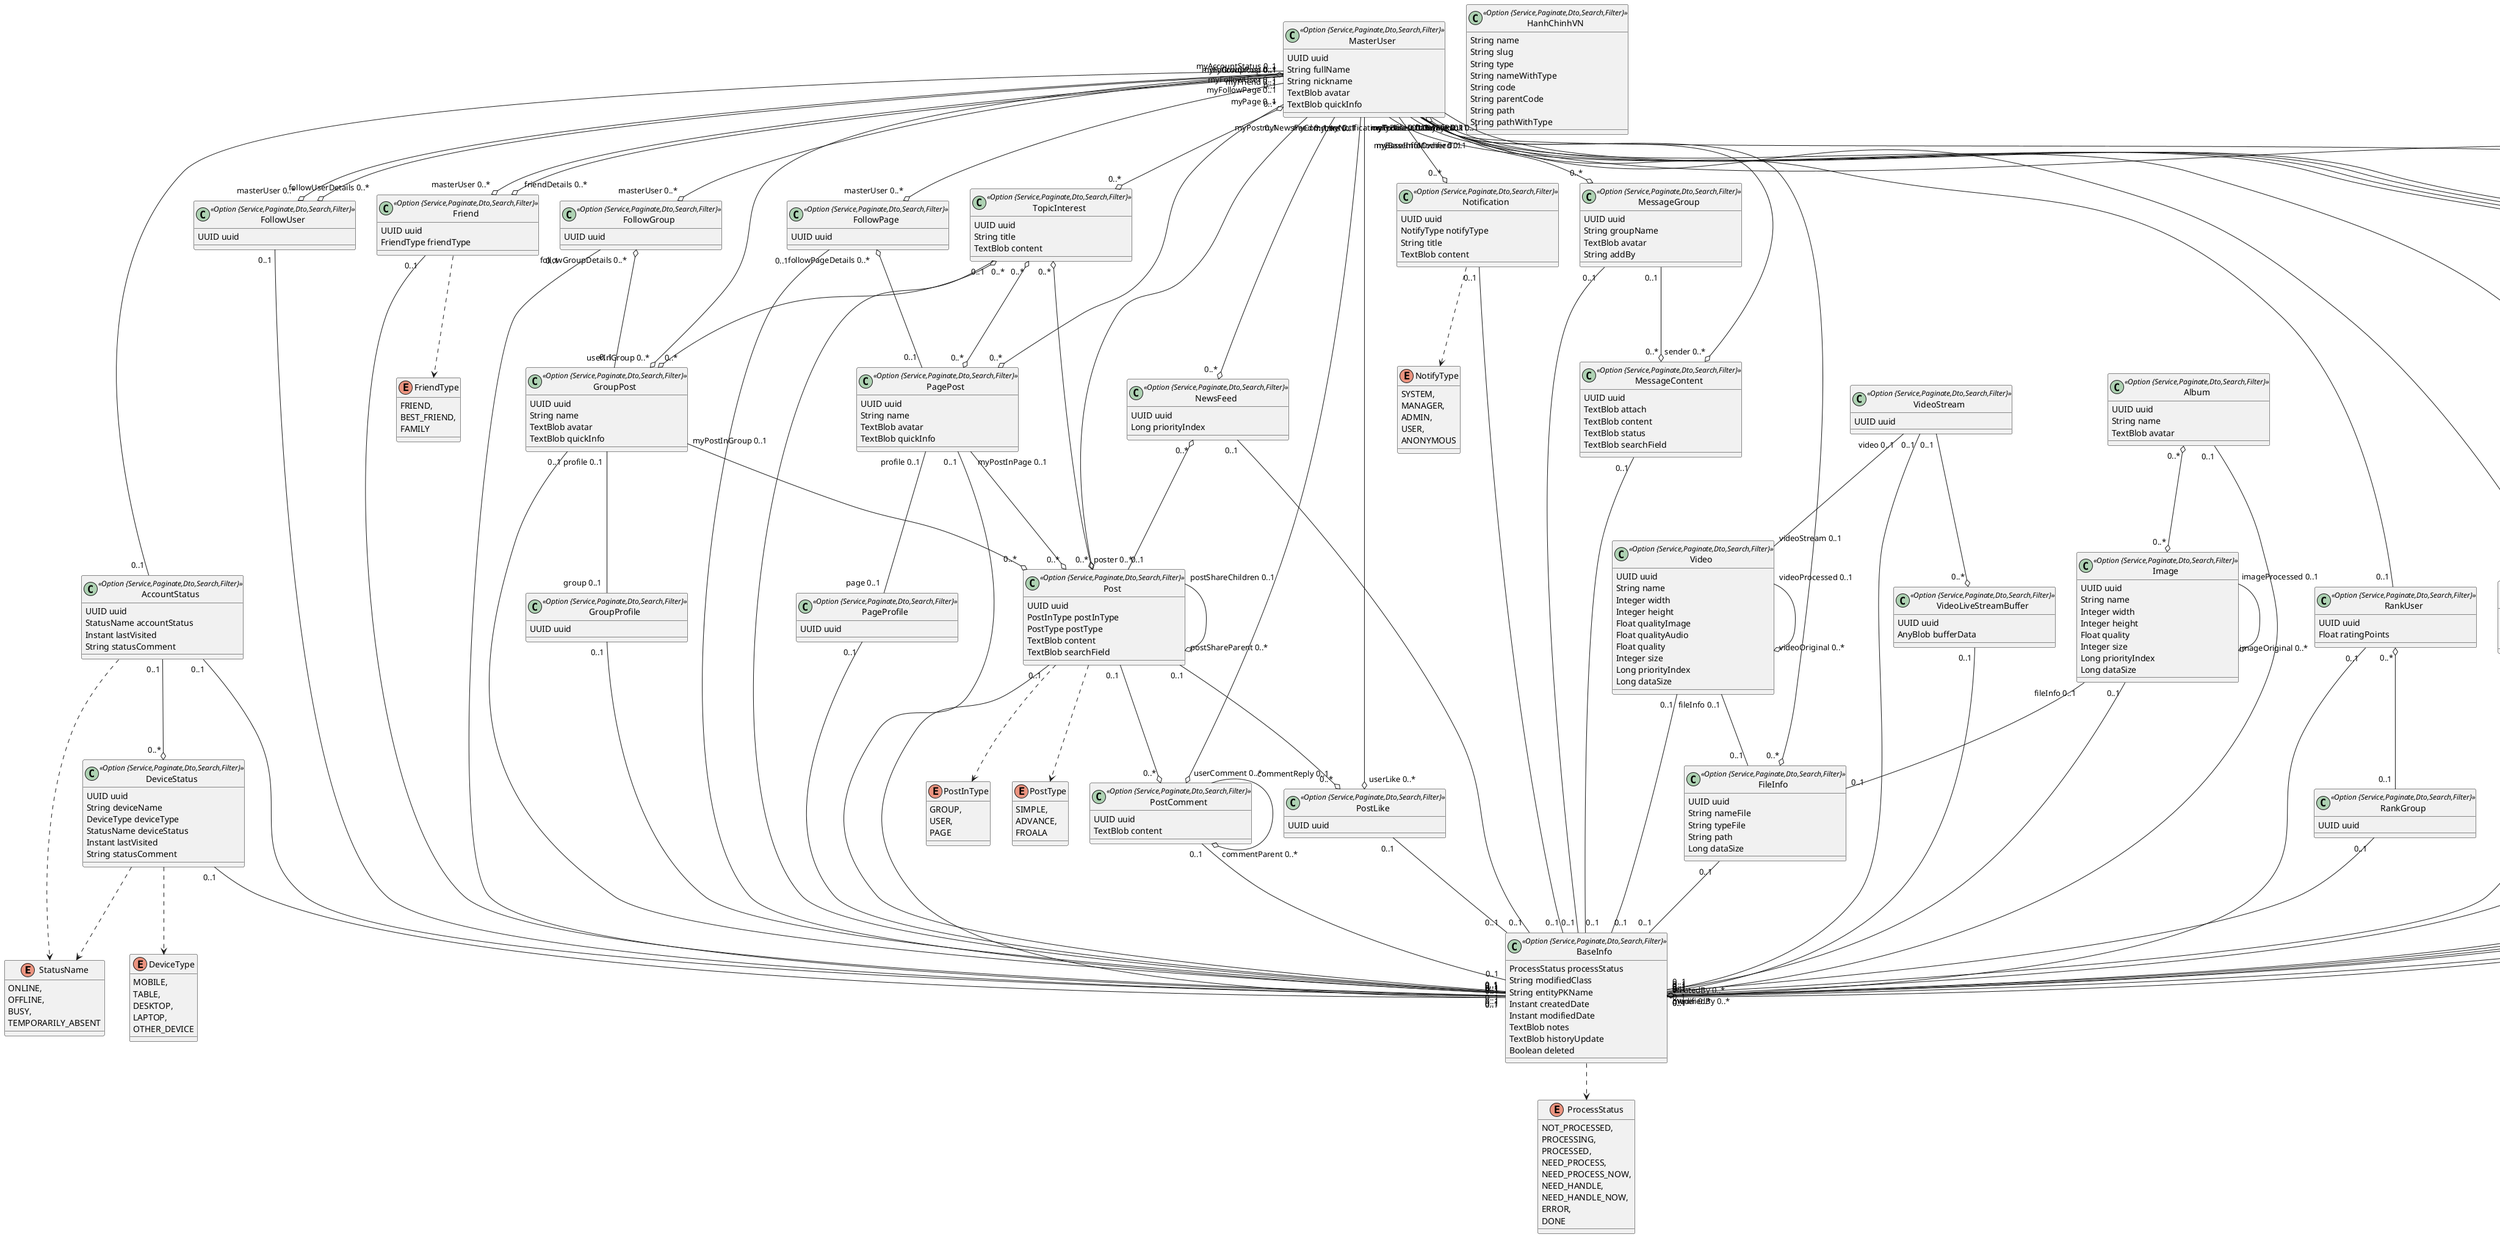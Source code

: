 @startuml
	!pragma syntax class
	enum StatusName {
		ONLINE, 
		OFFLINE, 
		BUSY, 
		TEMPORARILY_ABSENT 
	}
	enum DeviceType {
		MOBILE, 
		TABLE, 
		DESKTOP, 
		LAPTOP, 
		OTHER_DEVICE 
	}
	enum NotifyType {
		SYSTEM, 
		MANAGER, 
		ADMIN, 
		USER, 
		ANONYMOUS 
	}
	enum PostInType {
		GROUP, 
		USER, 
		PAGE 
	}
	enum PostType {
		SIMPLE, 
		ADVANCE, 
		FROALA 
	}
	enum FriendType {
		FRIEND, 
		BEST_FRIEND, 
		FAMILY 
	}
	enum ProcessStatus {
		NOT_PROCESSED, 
		PROCESSING, 
		PROCESSED, 
		NEED_PROCESS, 
		NEED_PROCESS_NOW, 
		NEED_HANDLE, 
		NEED_HANDLE_NOW, 
		ERROR, 
		DONE 
	}
	enum EventType {
		DAY, 
		MONTH, 
		YEAR, 
		ONLY_ONE 
	}
	class HanhChinhVN <<Option {Service,Paginate,Dto,Search,Filter}>> {
		String name
		String slug
		String type
		String nameWithType
		String code
		String parentCode
		String path
		String pathWithType
	}
	class MasterUser <<Option {Service,Paginate,Dto,Search,Filter}>> {
		UUID uuid
		String fullName
		String nickname
		TextBlob avatar
		TextBlob quickInfo
	}
	class UserProfile <<Option {Service,Paginate,Dto,Search,Filter}>> {
		UUID uuid
		TextBlob work
		TextBlob education
		TextBlob placesLived
		TextBlob contactInfo
		TextBlob webSocialLinks
		TextBlob basicInfo
		TextBlob relationshipInfo
		TextBlob family
		TextBlob detailAbout
		TextBlob lifeEvents
		TextBlob hobbies
		TextBlob featured
	}
	class AccountStatus <<Option {Service,Paginate,Dto,Search,Filter}>> {
		UUID uuid
		StatusName accountStatus
		Instant lastVisited
		String statusComment
	}
	AccountStatus ..> StatusName
	class Album <<Option {Service,Paginate,Dto,Search,Filter}>> {
		UUID uuid
		String name
		TextBlob avatar
	}
	class DeviceStatus <<Option {Service,Paginate,Dto,Search,Filter}>> {
		UUID uuid
		String deviceName
		DeviceType deviceType
		StatusName deviceStatus
		Instant lastVisited
		String statusComment
	}
	DeviceStatus ..> DeviceType
	DeviceStatus ..> StatusName
	class Event <<Option {Service,Paginate,Dto,Search,Filter}>> {
		UUID uuid
		String title
		TextBlob avatar
		TextBlob content
		EventType type
		TextBlob description
		Instant startTime
		Instant endTime
		String tagLine
		TextBlob imageCollection
		TextBlob videoCollection
	}
	Event ..> EventType
	class Friend <<Option {Service,Paginate,Dto,Search,Filter}>> {
		UUID uuid
		FriendType friendType
	}
	Friend ..> FriendType
	class FollowUser <<Option {Service,Paginate,Dto,Search,Filter}>> {
		UUID uuid
	}
	class FollowGroup <<Option {Service,Paginate,Dto,Search,Filter}>> {
		UUID uuid
	}
	class FollowPage <<Option {Service,Paginate,Dto,Search,Filter}>> {
		UUID uuid
	}
	class FileInfo <<Option {Service,Paginate,Dto,Search,Filter}>> {
		UUID uuid
		String nameFile
		String typeFile
		String path
		Long dataSize
	}
	class GroupPost <<Option {Service,Paginate,Dto,Search,Filter}>> {
		UUID uuid
		String name
		TextBlob avatar
		TextBlob quickInfo
	}
	class GroupProfile <<Option {Service,Paginate,Dto,Search,Filter}>> {
		UUID uuid
	}
	class Image <<Option {Service,Paginate,Dto,Search,Filter}>> {
		UUID uuid
		String name
		Integer width
		Integer height
		Float quality
		Integer size
		Long priorityIndex
		Long dataSize
	}
	class NewsFeed <<Option {Service,Paginate,Dto,Search,Filter}>> {
		UUID uuid
		Long priorityIndex
	}
	class Notification <<Option {Service,Paginate,Dto,Search,Filter}>> {
		UUID uuid
		NotifyType notifyType
		String title
		TextBlob content
	}
	Notification ..> NotifyType
	class MessageGroup <<Option {Service,Paginate,Dto,Search,Filter}>> {
		UUID uuid
		String groupName
		TextBlob avatar
		String addBy
	}
	class MessageContent <<Option {Service,Paginate,Dto,Search,Filter}>> {
		UUID uuid
		TextBlob attach
		TextBlob content
		TextBlob status
		TextBlob searchField
	}
	class PagePost <<Option {Service,Paginate,Dto,Search,Filter}>> {
		UUID uuid
		String name
		TextBlob avatar
		TextBlob quickInfo
	}
	class PageProfile <<Option {Service,Paginate,Dto,Search,Filter}>> {
		UUID uuid
	}
	class Post <<Option {Service,Paginate,Dto,Search,Filter}>> {
		UUID uuid
		PostInType postInType
		PostType postType
		TextBlob content
		TextBlob searchField
	}
	Post ..> PostInType
	Post ..> PostType
	class PostComment <<Option {Service,Paginate,Dto,Search,Filter}>> {
		UUID uuid
		TextBlob content
	}
	class PostLike <<Option {Service,Paginate,Dto,Search,Filter}>> {
		UUID uuid
	}
	class RankUser <<Option {Service,Paginate,Dto,Search,Filter}>> {
		UUID uuid
		Float ratingPoints
	}
	class RankGroup <<Option {Service,Paginate,Dto,Search,Filter}>> {
		UUID uuid
	}
	class Video <<Option {Service,Paginate,Dto,Search,Filter}>> {
		UUID uuid
		String name
		Integer width
		Integer height
		Float qualityImage
		Float qualityAudio
		Float quality
		Integer size
		Long priorityIndex
		Long dataSize
	}
	class VideoStream <<Option {Service,Paginate,Dto,Search,Filter}>> {
		UUID uuid
	}
	class VideoLiveStreamBuffer <<Option {Service,Paginate,Dto,Search,Filter}>> {
		UUID uuid
		AnyBlob bufferData
	}
	class TopicInterest <<Option {Service,Paginate,Dto,Search,Filter}>> {
		UUID uuid
		String title
		TextBlob content
	}
	class TodoList <<Option {Service,Paginate,Dto,Search,Filter}>> {
		UUID uuid
		String title
		TextBlob content
	}
	GroupPost  "profile 0..1 " -- "group 0..1 "  GroupProfile
	PagePost  "profile 0..1 " -- "page 0..1 "  PageProfile
	VideoStream  "video 0..1 " -- "videoStream 0..1 "  Video
	Image  "fileInfo 0..1 " -- "0..1 "  FileInfo
	Video  "fileInfo 0..1 " -- "0..1 "  FileInfo
	FollowGroup  "followGroupDetails 0..* " o-- "0..1 "  GroupPost
	FollowPage  "followPageDetails 0..* " o-- "0..1 "  PagePost
	NewsFeed  "0..* " o-- "0..1 "  Post
	RankUser  "0..* " o-- "0..1 "  RankGroup
	AccountStatus  "0..1 " --o "0..* "  DeviceStatus
	GroupPost  "myPostInGroup 0..1 " --o "0..* "  Post
	PagePost  "myPostInPage 0..1 " --o "0..* "  Post
	MessageGroup  "0..1 " --o "0..* "  MessageContent
	Image  "imageProcessed 0..1 " --o "imageOriginal 0..* "  Image
	Video  "videoProcessed 0..1 " --o "videoOriginal 0..* "  Video
	Post  "0..1 " --o "0..* "  PostComment
	Post  "0..1 " --o "0..* "  PostLike
	Post  "postShareChildren 0..1 " --o "postShareParent 0..* "  Post
	PostComment  "commentReply 0..1 " --o "commentParent 0..* "  PostComment
	VideoStream  "0..1 " --o "0..* "  VideoLiveStreamBuffer
	Album  "0..* " o--o "0..* "  Image
	TopicInterest  "0..* " o--o "0..* "  Post
	TopicInterest  "0..* " o--o "0..* "  PagePost
	TopicInterest  "0..* " o--o "0..* "  GroupPost
	MasterUser  "0..1 " -- "0..1 "  User
	MasterUser  "myProfile 0..1 " -- "0..1 "  UserProfile
	MasterUser  "myAccountStatus 0..1 " -- "0..1 "  AccountStatus
	MasterUser  "myRank 0..1 " -- "0..1 "  RankUser
	MasterUser  "myPage 0..1 " --o "0..* "  PagePost
	MasterUser  "myFile 0..1 " --o "0..* "  FileInfo
	MasterUser  "myNotification 0..1 " --o "0..* "  Notification
	MasterUser  "myFriend 0..1 " --o "masterUser 0..* "  Friend
	MasterUser  "myFollowUser 0..1 " --o "masterUser 0..* "  FollowUser
	MasterUser  "myFollowGroup 0..1 " --o "masterUser 0..* "  FollowGroup
	MasterUser  "myFollowPage 0..1 " --o "masterUser 0..* "  FollowPage
	MasterUser  "myNewsFeed 0..1 " --o "0..* "  NewsFeed
	MasterUser  "myTodoList 0..1 " --o "0..* "  TodoList
	MasterUser  "myPost 0..1 " --o "poster 0..* "  Post
	MasterUser  "myBaseInfoCreated 0..1 " --o "createdBy 0..* "  BaseInfo
	MasterUser  "myBaseInfoModified 0..1 " --o "modifiedBy 0..* "  BaseInfo
	MasterUser  "myBaseInfoOwner 0..1 " --o "owner 0..* "  BaseInfo
	MasterUser  "0..1 " --o "0..* "  Permission
	Friend  "friendDetails 0..* " o-- "0..1 "  MasterUser
	FollowUser  "followUserDetails 0..* " o-- "0..1 "  MasterUser
	MessageContent  "sender 0..* " o-- "0..1 "  MasterUser
	PostLike  "userLike 0..* " o-- "myLike 0..1 "  MasterUser
	PostComment  "userComment 0..* " o-- "myComment 0..1 "  MasterUser
	MasterUser  "myGroupPost 0..* " o--o "userInGroup 0..* "  GroupPost
	MasterUser  "0..* " o--o "0..* "  MessageGroup
	MasterUser  "0..* " o--o "0..* "  TopicInterest
	class Permission <<Option {Service,Paginate,Dto,Search,Filter}>> {
		Boolean read
		Boolean write
		Boolean share
		Boolean delete
		Boolean add
		Integer level
	}
	class BaseInfo <<Option {Service,Paginate,Dto,Search,Filter}>> {
		ProcessStatus processStatus
		String modifiedClass
		String entityPKName
		Instant createdDate
		Instant modifiedDate
		TextBlob notes
		TextBlob historyUpdate
		Boolean deleted
	}
	BaseInfo ..> ProcessStatus
	MasterUser  "baseInfo 0..1 " -- "0..1 "  BaseInfo
	UserProfile  "0..1 " -- "0..1 "  BaseInfo
	AccountStatus  "0..1 " -- "0..1 "  BaseInfo
	DeviceStatus  "0..1 " -- "0..1 "  BaseInfo
	Friend  "0..1 " -- "0..1 "  BaseInfo
	FollowUser  "0..1 " -- "0..1 "  BaseInfo
	FollowGroup  "0..1 " -- "0..1 "  BaseInfo
	FollowPage  "0..1 " -- "0..1 "  BaseInfo
	FileInfo  "0..1 " -- "0..1 "  BaseInfo
	PagePost  "0..1 " -- "0..1 "  BaseInfo
	PageProfile  "0..1 " -- "0..1 "  BaseInfo
	GroupPost  "0..1 " -- "0..1 "  BaseInfo
	Post  "0..1 " -- "0..1 "  BaseInfo
	PostComment  "0..1 " -- "0..1 "  BaseInfo
	PostLike  "0..1 " -- "0..1 "  BaseInfo
	GroupProfile  "0..1 " -- "0..1 "  BaseInfo
	NewsFeed  "0..1 " -- "0..1 "  BaseInfo
	MessageGroup  "0..1 " -- "0..1 "  BaseInfo
	MessageContent  "0..1 " -- "0..1 "  BaseInfo
	RankUser  "0..1 " -- "0..1 "  BaseInfo
	RankGroup  "0..1 " -- "0..1 "  BaseInfo
	Notification  "0..1 " -- "0..1 "  BaseInfo
	Album  "0..1 " -- "0..1 "  BaseInfo
	Video  "0..1 " -- "0..1 "  BaseInfo
	Image  "0..1 " -- "0..1 "  BaseInfo
	VideoStream  "0..1 " -- "0..1 "  BaseInfo
	VideoLiveStreamBuffer  "0..1 " -- "0..1 "  BaseInfo
	TopicInterest  "0..1 " -- "0..1 "  BaseInfo
	TodoList  "0..1 " -- "0..1 "  BaseInfo
	Event  "0..1 " -- "0..1 "  BaseInfo
	Permission  "0..* " o-- "0..1 "  BaseInfo
	class User <<Option {Service,Paginate,Dto,Search,Filter}>> {
		String firstName
		String lastName
		String login
		String email
		String imageUrl
		String authorities
	}
@enduml

